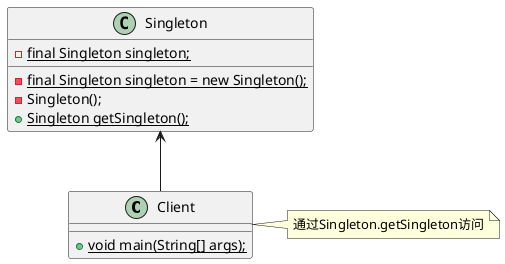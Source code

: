 @startuml

class Client{
+ {static} void main(String[] args);
}

class Singleton{
- {static} final Singleton singleton;
- {static} final Singleton singleton = new Singleton();
- Singleton();
+ {static} Singleton getSingleton();
}

Singleton <-- Client

note right of Client:通过Singleton.getSingleton访问
@enduml